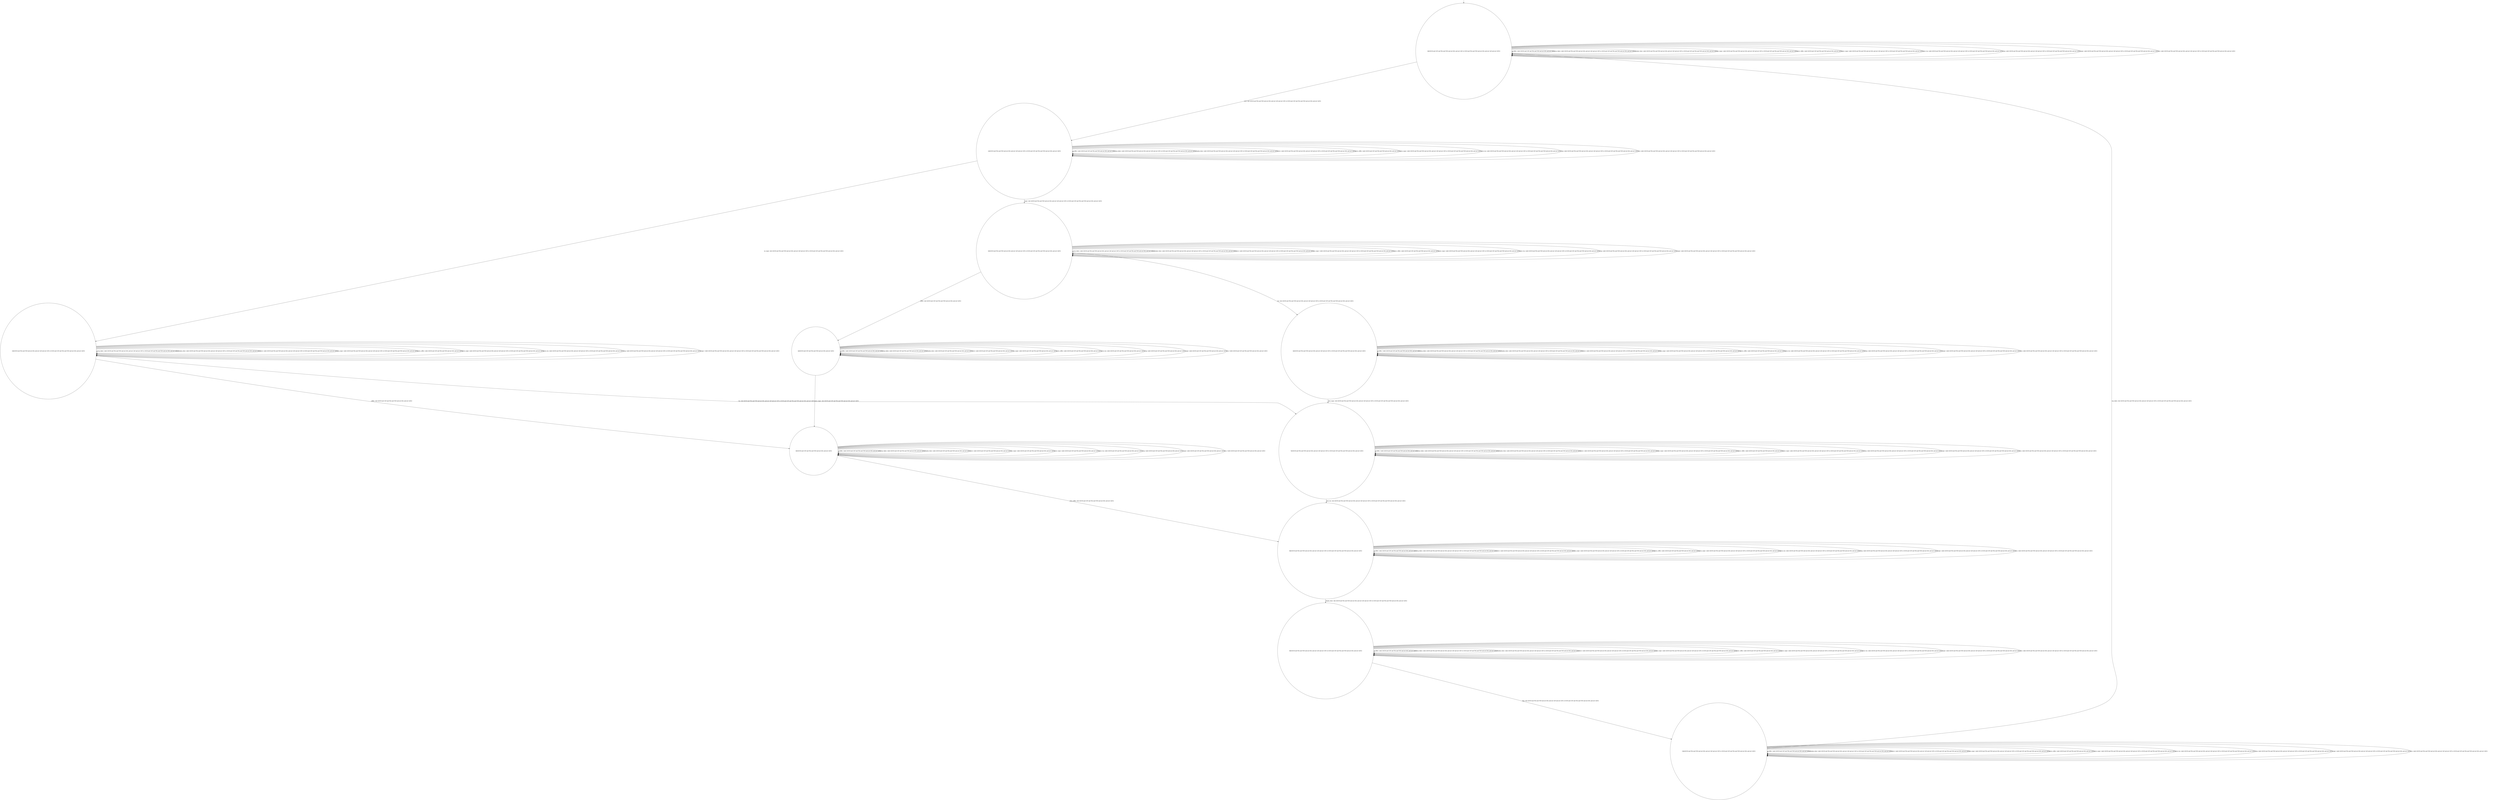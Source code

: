 digraph g {
	edge [lblstyle="above, sloped"];
	s0 [shape="circle" label="0@[((EUR and COF and TEA and TON and not DOL and not CAP) or (EUR and TEA and TON and not DOL and not CAP and not COF))]"];
	s1 [shape="circle" label="1@[((EUR and TEA and TON and not DOL and not CAP and not COF) or (EUR and COF and TEA and TON and not DOL and not CAP))]"];
	s2 [shape="circle" label="2@[((EUR and TEA and TON and not DOL and not CAP and not COF) or (EUR and COF and TEA and TON and not DOL and not CAP))]"];
	s3 [shape="circle" label="3@[((EUR and TEA and TON and not DOL and not CAP and not COF) or (EUR and COF and TEA and TON and not DOL and not CAP))]"];
	s4 [shape="circle" label="4@[((EUR and COF and TEA and TON and not DOL and not CAP))]"];
	s5 [shape="circle" label="5@[((EUR and TEA and TON and not DOL and not CAP and not COF) or (EUR and COF and TEA and TON and not DOL and not CAP))]"];
	s6 [shape="circle" label="6@[((EUR and COF and TEA and TON and not DOL and not CAP))]"];
	s7 [shape="circle" label="7@[((EUR and TEA and TON and not DOL and not CAP and not COF) or (EUR and COF and TEA and TON and not DOL and not CAP))]"];
	s8 [shape="circle" label="8@[((EUR and TEA and TON and not DOL and not CAP and not COF) or (EUR and COF and TEA and TON and not DOL and not CAP))]"];
	s9 [shape="circle" label="9@[((EUR and TEA and TON and not DOL and not CAP and not COF) or (EUR and COF and TEA and TON and not DOL and not CAP))]"];
	s10 [shape="circle" label="10@[((EUR and TEA and TON and not DOL and not CAP and not COF) or (EUR and COF and TEA and TON and not DOL and not CAP))]"];
	s0 -> s0 [label="coffee / nok() [((EUR and COF and TEA and TON and not DOL and not CAP))]"];
	s0 -> s0 [label="cup_taken / nok() [((EUR and TEA and TON and not DOL and not CAP and not COF) or (EUR and COF and TEA and TON and not DOL and not CAP))]"];
	s0 -> s0 [label="display_done / nok() [((EUR and TEA and TON and not DOL and not CAP and not COF) or (EUR and COF and TEA and TON and not DOL and not CAP))]"];
	s0 -> s1 [label="euro / ok() [((EUR and TEA and TON and not DOL and not CAP and not COF) or (EUR and COF and TEA and TON and not DOL and not CAP))]"];
	s0 -> s0 [label="no_sugar / nok() [((EUR and TEA and TON and not DOL and not CAP and not COF) or (EUR and COF and TEA and TON and not DOL and not CAP))]"];
	s0 -> s0 [label="pour_coffee / nok() [((EUR and COF and TEA and TON and not DOL and not CAP))]"];
	s0 -> s0 [label="pour_sugar / nok() [((EUR and TEA and TON and not DOL and not CAP and not COF) or (EUR and COF and TEA and TON and not DOL and not CAP))]"];
	s0 -> s0 [label="pour_tea / nok() [((EUR and TEA and TON and not DOL and not CAP and not COF) or (EUR and COF and TEA and TON and not DOL and not CAP))]"];
	s0 -> s0 [label="ring / nok() [((EUR and TEA and TON and not DOL and not CAP and not COF) or (EUR and COF and TEA and TON and not DOL and not CAP))]"];
	s0 -> s0 [label="sugar / nok() [((EUR and TEA and TON and not DOL and not CAP and not COF) or (EUR and COF and TEA and TON and not DOL and not CAP))]"];
	s0 -> s0 [label="tea / nok() [((EUR and TEA and TON and not DOL and not CAP and not COF) or (EUR and COF and TEA and TON and not DOL and not CAP))]"];
	s1 -> s1 [label="coffee / nok() [((EUR and COF and TEA and TON and not DOL and not CAP))]"];
	s1 -> s1 [label="cup_taken / nok() [((EUR and TEA and TON and not DOL and not CAP and not COF) or (EUR and COF and TEA and TON and not DOL and not CAP))]"];
	s1 -> s1 [label="display_done / nok() [((EUR and TEA and TON and not DOL and not CAP and not COF) or (EUR and COF and TEA and TON and not DOL and not CAP))]"];
	s1 -> s1 [label="euro / nok() [((EUR and TEA and TON and not DOL and not CAP and not COF) or (EUR and COF and TEA and TON and not DOL and not CAP))]"];
	s1 -> s2 [label="no_sugar / ok() [((EUR and TEA and TON and not DOL and not CAP and not COF) or (EUR and COF and TEA and TON and not DOL and not CAP))]"];
	s1 -> s1 [label="pour_coffee / nok() [((EUR and COF and TEA and TON and not DOL and not CAP))]"];
	s1 -> s1 [label="pour_sugar / nok() [((EUR and TEA and TON and not DOL and not CAP and not COF) or (EUR and COF and TEA and TON and not DOL and not CAP))]"];
	s1 -> s1 [label="pour_tea / nok() [((EUR and TEA and TON and not DOL and not CAP and not COF) or (EUR and COF and TEA and TON and not DOL and not CAP))]"];
	s1 -> s1 [label="ring / nok() [((EUR and TEA and TON and not DOL and not CAP and not COF) or (EUR and COF and TEA and TON and not DOL and not CAP))]"];
	s1 -> s3 [label="sugar / ok() [((EUR and TEA and TON and not DOL and not CAP and not COF) or (EUR and COF and TEA and TON and not DOL and not CAP))]"];
	s1 -> s1 [label="tea / nok() [((EUR and TEA and TON and not DOL and not CAP and not COF) or (EUR and COF and TEA and TON and not DOL and not CAP))]"];
	s2 -> s6 [label="coffee / ok() [((EUR and COF and TEA and TON and not DOL and not CAP))]"];
	s2 -> s2 [label="cup_taken / nok() [((EUR and TEA and TON and not DOL and not CAP and not COF) or (EUR and COF and TEA and TON and not DOL and not CAP))]"];
	s2 -> s2 [label="display_done / nok() [((EUR and TEA and TON and not DOL and not CAP and not COF) or (EUR and COF and TEA and TON and not DOL and not CAP))]"];
	s2 -> s2 [label="euro / nok() [((EUR and TEA and TON and not DOL and not CAP and not COF) or (EUR and COF and TEA and TON and not DOL and not CAP))]"];
	s2 -> s2 [label="no_sugar / nok() [((EUR and TEA and TON and not DOL and not CAP and not COF) or (EUR and COF and TEA and TON and not DOL and not CAP))]"];
	s2 -> s2 [label="pour_coffee / nok() [((EUR and COF and TEA and TON and not DOL and not CAP))]"];
	s2 -> s2 [label="pour_sugar / nok() [((EUR and TEA and TON and not DOL and not CAP and not COF) or (EUR and COF and TEA and TON and not DOL and not CAP))]"];
	s2 -> s2 [label="pour_tea / nok() [((EUR and TEA and TON and not DOL and not CAP and not COF) or (EUR and COF and TEA and TON and not DOL and not CAP))]"];
	s2 -> s2 [label="ring / nok() [((EUR and TEA and TON and not DOL and not CAP and not COF) or (EUR and COF and TEA and TON and not DOL and not CAP))]"];
	s2 -> s2 [label="sugar / void() [((EUR and TEA and TON and not DOL and not CAP and not COF) or (EUR and COF and TEA and TON and not DOL and not CAP))]"];
	s2 -> s7 [label="tea / ok() [((EUR and TEA and TON and not DOL and not CAP and not COF) or (EUR and COF and TEA and TON and not DOL and not CAP))]"];
	s3 -> s4 [label="coffee / ok() [((EUR and COF and TEA and TON and not DOL and not CAP))]"];
	s3 -> s3 [label="cup_taken / nok() [((EUR and TEA and TON and not DOL and not CAP and not COF) or (EUR and COF and TEA and TON and not DOL and not CAP))]"];
	s3 -> s3 [label="display_done / nok() [((EUR and TEA and TON and not DOL and not CAP and not COF) or (EUR and COF and TEA and TON and not DOL and not CAP))]"];
	s3 -> s3 [label="euro / nok() [((EUR and TEA and TON and not DOL and not CAP and not COF) or (EUR and COF and TEA and TON and not DOL and not CAP))]"];
	s3 -> s3 [label="no_sugar / void() [((EUR and TEA and TON and not DOL and not CAP and not COF) or (EUR and COF and TEA and TON and not DOL and not CAP))]"];
	s3 -> s3 [label="pour_coffee / nok() [((EUR and COF and TEA and TON and not DOL and not CAP))]"];
	s3 -> s3 [label="pour_sugar / nok() [((EUR and TEA and TON and not DOL and not CAP and not COF) or (EUR and COF and TEA and TON and not DOL and not CAP))]"];
	s3 -> s3 [label="pour_tea / nok() [((EUR and TEA and TON and not DOL and not CAP and not COF) or (EUR and COF and TEA and TON and not DOL and not CAP))]"];
	s3 -> s3 [label="ring / nok() [((EUR and TEA and TON and not DOL and not CAP and not COF) or (EUR and COF and TEA and TON and not DOL and not CAP))]"];
	s3 -> s3 [label="sugar / nok() [((EUR and TEA and TON and not DOL and not CAP and not COF) or (EUR and COF and TEA and TON and not DOL and not CAP))]"];
	s3 -> s5 [label="tea / ok() [((EUR and TEA and TON and not DOL and not CAP and not COF) or (EUR and COF and TEA and TON and not DOL and not CAP))]"];
	s4 -> s4 [label="coffee / nok() [((EUR and COF and TEA and TON and not DOL and not CAP))]"];
	s4 -> s4 [label="cup_taken / nok() [((EUR and COF and TEA and TON and not DOL and not CAP))]"];
	s4 -> s4 [label="display_done / nok() [((EUR and COF and TEA and TON and not DOL and not CAP))]"];
	s4 -> s4 [label="euro / nok() [((EUR and COF and TEA and TON and not DOL and not CAP))]"];
	s4 -> s4 [label="no_sugar / nok() [((EUR and COF and TEA and TON and not DOL and not CAP))]"];
	s4 -> s4 [label="pour_coffee / nok() [((EUR and COF and TEA and TON and not DOL and not CAP))]"];
	s4 -> s6 [label="pour_sugar / ok() [((EUR and COF and TEA and TON and not DOL and not CAP))]"];
	s4 -> s4 [label="pour_tea / nok() [((EUR and COF and TEA and TON and not DOL and not CAP))]"];
	s4 -> s4 [label="ring / nok() [((EUR and COF and TEA and TON and not DOL and not CAP))]"];
	s4 -> s4 [label="sugar / nok() [((EUR and COF and TEA and TON and not DOL and not CAP))]"];
	s4 -> s4 [label="tea / void() [((EUR and COF and TEA and TON and not DOL and not CAP))]"];
	s5 -> s5 [label="coffee / void() [((EUR and COF and TEA and TON and not DOL and not CAP))]"];
	s5 -> s5 [label="cup_taken / nok() [((EUR and TEA and TON and not DOL and not CAP and not COF) or (EUR and COF and TEA and TON and not DOL and not CAP))]"];
	s5 -> s5 [label="display_done / nok() [((EUR and TEA and TON and not DOL and not CAP and not COF) or (EUR and COF and TEA and TON and not DOL and not CAP))]"];
	s5 -> s5 [label="euro / nok() [((EUR and TEA and TON and not DOL and not CAP and not COF) or (EUR and COF and TEA and TON and not DOL and not CAP))]"];
	s5 -> s5 [label="no_sugar / nok() [((EUR and TEA and TON and not DOL and not CAP and not COF) or (EUR and COF and TEA and TON and not DOL and not CAP))]"];
	s5 -> s5 [label="pour_coffee / nok() [((EUR and COF and TEA and TON and not DOL and not CAP))]"];
	s5 -> s7 [label="pour_sugar / ok() [((EUR and TEA and TON and not DOL and not CAP and not COF) or (EUR and COF and TEA and TON and not DOL and not CAP))]"];
	s5 -> s5 [label="pour_tea / nok() [((EUR and TEA and TON and not DOL and not CAP and not COF) or (EUR and COF and TEA and TON and not DOL and not CAP))]"];
	s5 -> s5 [label="ring / nok() [((EUR and TEA and TON and not DOL and not CAP and not COF) or (EUR and COF and TEA and TON and not DOL and not CAP))]"];
	s5 -> s5 [label="sugar / nok() [((EUR and TEA and TON and not DOL and not CAP and not COF) or (EUR and COF and TEA and TON and not DOL and not CAP))]"];
	s5 -> s5 [label="tea / nok() [((EUR and TEA and TON and not DOL and not CAP and not COF) or (EUR and COF and TEA and TON and not DOL and not CAP))]"];
	s6 -> s6 [label="coffee / nok() [((EUR and COF and TEA and TON and not DOL and not CAP))]"];
	s6 -> s6 [label="cup_taken / nok() [((EUR and COF and TEA and TON and not DOL and not CAP))]"];
	s6 -> s6 [label="display_done / nok() [((EUR and COF and TEA and TON and not DOL and not CAP))]"];
	s6 -> s6 [label="euro / nok() [((EUR and COF and TEA and TON and not DOL and not CAP))]"];
	s6 -> s6 [label="no_sugar / nok() [((EUR and COF and TEA and TON and not DOL and not CAP))]"];
	s6 -> s8 [label="pour_coffee / ok() [((EUR and COF and TEA and TON and not DOL and not CAP))]"];
	s6 -> s6 [label="pour_sugar / nok() [((EUR and COF and TEA and TON and not DOL and not CAP))]"];
	s6 -> s6 [label="pour_tea / nok() [((EUR and COF and TEA and TON and not DOL and not CAP))]"];
	s6 -> s6 [label="ring / nok() [((EUR and COF and TEA and TON and not DOL and not CAP))]"];
	s6 -> s6 [label="sugar / nok() [((EUR and COF and TEA and TON and not DOL and not CAP))]"];
	s6 -> s6 [label="tea / void() [((EUR and COF and TEA and TON and not DOL and not CAP))]"];
	s7 -> s7 [label="coffee / void() [((EUR and COF and TEA and TON and not DOL and not CAP))]"];
	s7 -> s7 [label="cup_taken / nok() [((EUR and TEA and TON and not DOL and not CAP and not COF) or (EUR and COF and TEA and TON and not DOL and not CAP))]"];
	s7 -> s7 [label="display_done / nok() [((EUR and TEA and TON and not DOL and not CAP and not COF) or (EUR and COF and TEA and TON and not DOL and not CAP))]"];
	s7 -> s7 [label="euro / nok() [((EUR and TEA and TON and not DOL and not CAP and not COF) or (EUR and COF and TEA and TON and not DOL and not CAP))]"];
	s7 -> s7 [label="no_sugar / nok() [((EUR and TEA and TON and not DOL and not CAP and not COF) or (EUR and COF and TEA and TON and not DOL and not CAP))]"];
	s7 -> s7 [label="pour_coffee / nok() [((EUR and COF and TEA and TON and not DOL and not CAP))]"];
	s7 -> s7 [label="pour_sugar / nok() [((EUR and TEA and TON and not DOL and not CAP and not COF) or (EUR and COF and TEA and TON and not DOL and not CAP))]"];
	s7 -> s8 [label="pour_tea / ok() [((EUR and TEA and TON and not DOL and not CAP and not COF) or (EUR and COF and TEA and TON and not DOL and not CAP))]"];
	s7 -> s7 [label="ring / nok() [((EUR and TEA and TON and not DOL and not CAP and not COF) or (EUR and COF and TEA and TON and not DOL and not CAP))]"];
	s7 -> s7 [label="sugar / nok() [((EUR and TEA and TON and not DOL and not CAP and not COF) or (EUR and COF and TEA and TON and not DOL and not CAP))]"];
	s7 -> s7 [label="tea / nok() [((EUR and TEA and TON and not DOL and not CAP and not COF) or (EUR and COF and TEA and TON and not DOL and not CAP))]"];
	s8 -> s8 [label="coffee / nok() [((EUR and COF and TEA and TON and not DOL and not CAP))]"];
	s8 -> s8 [label="cup_taken / nok() [((EUR and TEA and TON and not DOL and not CAP and not COF) or (EUR and COF and TEA and TON and not DOL and not CAP))]"];
	s8 -> s9 [label="display_done / ok() [((EUR and TEA and TON and not DOL and not CAP and not COF) or (EUR and COF and TEA and TON and not DOL and not CAP))]"];
	s8 -> s8 [label="euro / nok() [((EUR and TEA and TON and not DOL and not CAP and not COF) or (EUR and COF and TEA and TON and not DOL and not CAP))]"];
	s8 -> s8 [label="no_sugar / nok() [((EUR and TEA and TON and not DOL and not CAP and not COF) or (EUR and COF and TEA and TON and not DOL and not CAP))]"];
	s8 -> s8 [label="pour_coffee / nok() [((EUR and COF and TEA and TON and not DOL and not CAP))]"];
	s8 -> s8 [label="pour_sugar / nok() [((EUR and TEA and TON and not DOL and not CAP and not COF) or (EUR and COF and TEA and TON and not DOL and not CAP))]"];
	s8 -> s8 [label="pour_tea / nok() [((EUR and TEA and TON and not DOL and not CAP and not COF) or (EUR and COF and TEA and TON and not DOL and not CAP))]"];
	s8 -> s8 [label="ring / nok() [((EUR and TEA and TON and not DOL and not CAP and not COF) or (EUR and COF and TEA and TON and not DOL and not CAP))]"];
	s8 -> s8 [label="sugar / nok() [((EUR and TEA and TON and not DOL and not CAP and not COF) or (EUR and COF and TEA and TON and not DOL and not CAP))]"];
	s8 -> s8 [label="tea / nok() [((EUR and TEA and TON and not DOL and not CAP and not COF) or (EUR and COF and TEA and TON and not DOL and not CAP))]"];
	s9 -> s9 [label="coffee / nok() [((EUR and COF and TEA and TON and not DOL and not CAP))]"];
	s9 -> s9 [label="cup_taken / nok() [((EUR and TEA and TON and not DOL and not CAP and not COF) or (EUR and COF and TEA and TON and not DOL and not CAP))]"];
	s9 -> s9 [label="display_done / nok() [((EUR and TEA and TON and not DOL and not CAP and not COF) or (EUR and COF and TEA and TON and not DOL and not CAP))]"];
	s9 -> s9 [label="euro / nok() [((EUR and TEA and TON and not DOL and not CAP and not COF) or (EUR and COF and TEA and TON and not DOL and not CAP))]"];
	s9 -> s9 [label="no_sugar / nok() [((EUR and TEA and TON and not DOL and not CAP and not COF) or (EUR and COF and TEA and TON and not DOL and not CAP))]"];
	s9 -> s9 [label="pour_coffee / nok() [((EUR and COF and TEA and TON and not DOL and not CAP))]"];
	s9 -> s9 [label="pour_sugar / nok() [((EUR and TEA and TON and not DOL and not CAP and not COF) or (EUR and COF and TEA and TON and not DOL and not CAP))]"];
	s9 -> s9 [label="pour_tea / nok() [((EUR and TEA and TON and not DOL and not CAP and not COF) or (EUR and COF and TEA and TON and not DOL and not CAP))]"];
	s9 -> s10 [label="ring / ok() [((EUR and TEA and TON and not DOL and not CAP and not COF) or (EUR and COF and TEA and TON and not DOL and not CAP))]"];
	s9 -> s9 [label="sugar / nok() [((EUR and TEA and TON and not DOL and not CAP and not COF) or (EUR and COF and TEA and TON and not DOL and not CAP))]"];
	s9 -> s9 [label="tea / nok() [((EUR and TEA and TON and not DOL and not CAP and not COF) or (EUR and COF and TEA and TON and not DOL and not CAP))]"];
	s10 -> s10 [label="coffee / nok() [((EUR and COF and TEA and TON and not DOL and not CAP))]"];
	s10 -> s0 [label="cup_taken / ok() [((EUR and TEA and TON and not DOL and not CAP and not COF) or (EUR and COF and TEA and TON and not DOL and not CAP))]"];
	s10 -> s10 [label="display_done / nok() [((EUR and TEA and TON and not DOL and not CAP and not COF) or (EUR and COF and TEA and TON and not DOL and not CAP))]"];
	s10 -> s10 [label="euro / nok() [((EUR and TEA and TON and not DOL and not CAP and not COF) or (EUR and COF and TEA and TON and not DOL and not CAP))]"];
	s10 -> s10 [label="no_sugar / nok() [((EUR and TEA and TON and not DOL and not CAP and not COF) or (EUR and COF and TEA and TON and not DOL and not CAP))]"];
	s10 -> s10 [label="pour_coffee / nok() [((EUR and COF and TEA and TON and not DOL and not CAP))]"];
	s10 -> s10 [label="pour_sugar / nok() [((EUR and TEA and TON and not DOL and not CAP and not COF) or (EUR and COF and TEA and TON and not DOL and not CAP))]"];
	s10 -> s10 [label="pour_tea / nok() [((EUR and TEA and TON and not DOL and not CAP and not COF) or (EUR and COF and TEA and TON and not DOL and not CAP))]"];
	s10 -> s10 [label="ring / nok() [((EUR and TEA and TON and not DOL and not CAP and not COF) or (EUR and COF and TEA and TON and not DOL and not CAP))]"];
	s10 -> s10 [label="sugar / nok() [((EUR and TEA and TON and not DOL and not CAP and not COF) or (EUR and COF and TEA and TON and not DOL and not CAP))]"];
	s10 -> s10 [label="tea / nok() [((EUR and TEA and TON and not DOL and not CAP and not COF) or (EUR and COF and TEA and TON and not DOL and not CAP))]"];
	__start0 [label="" shape="none" width="0" height="0"];
	__start0 -> s0;
}